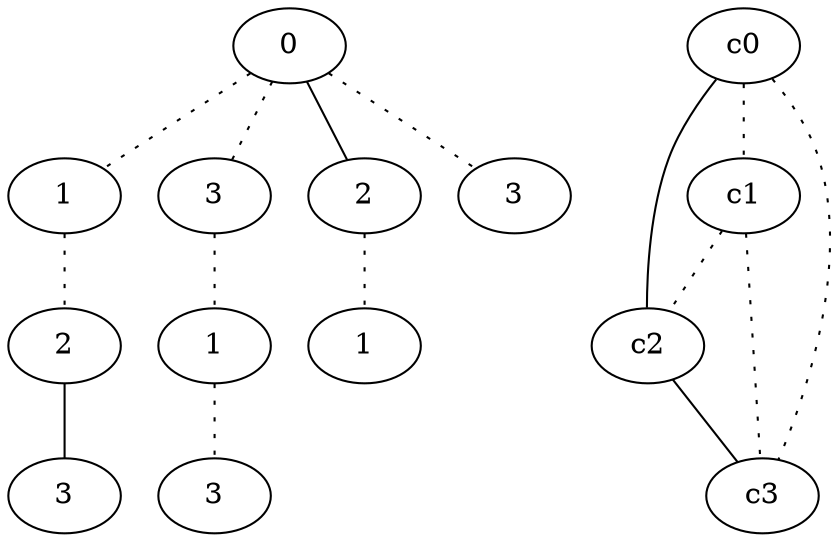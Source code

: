 graph {
a0[label=0];
a1[label=1];
a2[label=2];
a3[label=3];
a4[label=3];
a5[label=1];
a6[label=3];
a7[label=2];
a8[label=1];
a9[label=3];
a0 -- a1 [style=dotted];
a0 -- a4 [style=dotted];
a0 -- a7;
a0 -- a9 [style=dotted];
a1 -- a2 [style=dotted];
a2 -- a3;
a4 -- a5 [style=dotted];
a5 -- a6 [style=dotted];
a7 -- a8 [style=dotted];
c0 -- c1 [style=dotted];
c0 -- c2;
c0 -- c3 [style=dotted];
c1 -- c2 [style=dotted];
c1 -- c3 [style=dotted];
c2 -- c3;
}
